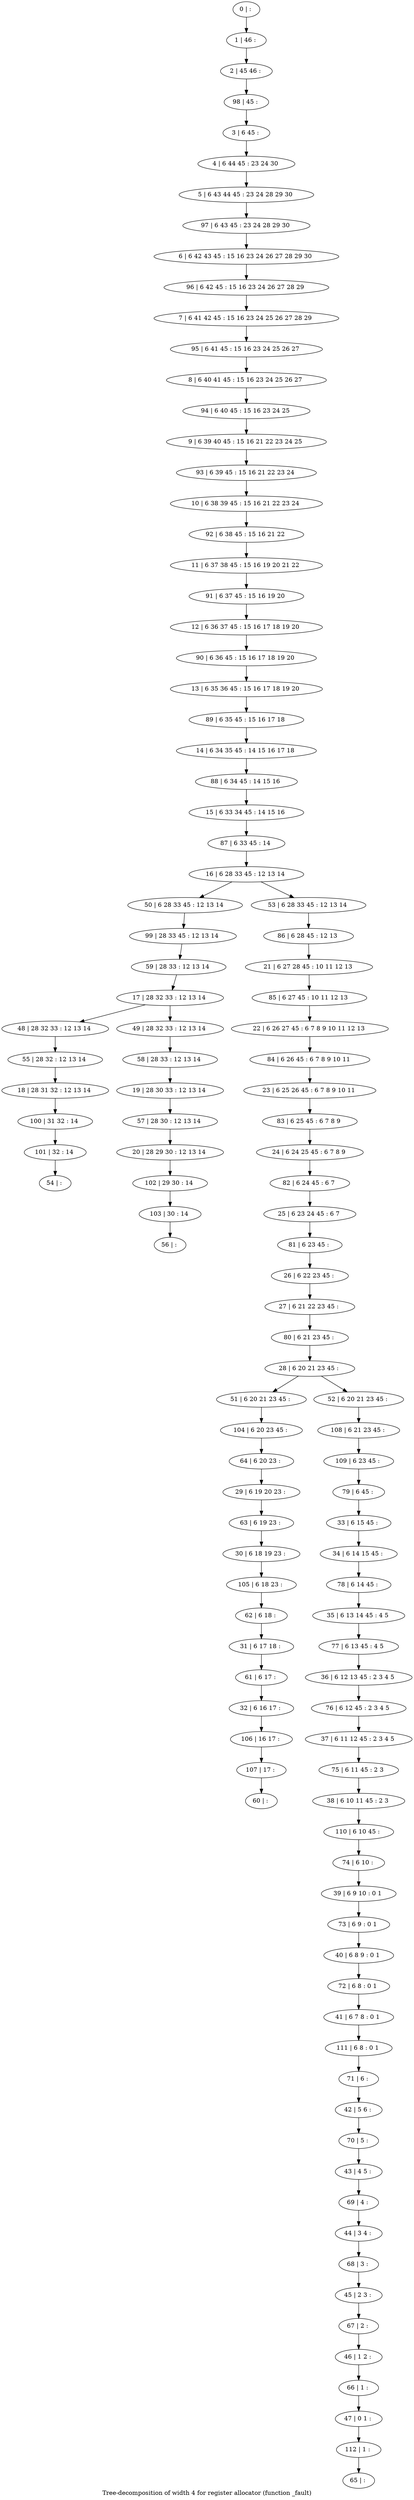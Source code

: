 digraph G {
graph [label="Tree-decomposition of width 4 for register allocator (function _fault)"]
0[label="0 | : "];
1[label="1 | 46 : "];
2[label="2 | 45 46 : "];
3[label="3 | 6 45 : "];
4[label="4 | 6 44 45 : 23 24 30 "];
5[label="5 | 6 43 44 45 : 23 24 28 29 30 "];
6[label="6 | 6 42 43 45 : 15 16 23 24 26 27 28 29 30 "];
7[label="7 | 6 41 42 45 : 15 16 23 24 25 26 27 28 29 "];
8[label="8 | 6 40 41 45 : 15 16 23 24 25 26 27 "];
9[label="9 | 6 39 40 45 : 15 16 21 22 23 24 25 "];
10[label="10 | 6 38 39 45 : 15 16 21 22 23 24 "];
11[label="11 | 6 37 38 45 : 15 16 19 20 21 22 "];
12[label="12 | 6 36 37 45 : 15 16 17 18 19 20 "];
13[label="13 | 6 35 36 45 : 15 16 17 18 19 20 "];
14[label="14 | 6 34 35 45 : 14 15 16 17 18 "];
15[label="15 | 6 33 34 45 : 14 15 16 "];
16[label="16 | 6 28 33 45 : 12 13 14 "];
17[label="17 | 28 32 33 : 12 13 14 "];
18[label="18 | 28 31 32 : 12 13 14 "];
19[label="19 | 28 30 33 : 12 13 14 "];
20[label="20 | 28 29 30 : 12 13 14 "];
21[label="21 | 6 27 28 45 : 10 11 12 13 "];
22[label="22 | 6 26 27 45 : 6 7 8 9 10 11 12 13 "];
23[label="23 | 6 25 26 45 : 6 7 8 9 10 11 "];
24[label="24 | 6 24 25 45 : 6 7 8 9 "];
25[label="25 | 6 23 24 45 : 6 7 "];
26[label="26 | 6 22 23 45 : "];
27[label="27 | 6 21 22 23 45 : "];
28[label="28 | 6 20 21 23 45 : "];
29[label="29 | 6 19 20 23 : "];
30[label="30 | 6 18 19 23 : "];
31[label="31 | 6 17 18 : "];
32[label="32 | 6 16 17 : "];
33[label="33 | 6 15 45 : "];
34[label="34 | 6 14 15 45 : "];
35[label="35 | 6 13 14 45 : 4 5 "];
36[label="36 | 6 12 13 45 : 2 3 4 5 "];
37[label="37 | 6 11 12 45 : 2 3 4 5 "];
38[label="38 | 6 10 11 45 : 2 3 "];
39[label="39 | 6 9 10 : 0 1 "];
40[label="40 | 6 8 9 : 0 1 "];
41[label="41 | 6 7 8 : 0 1 "];
42[label="42 | 5 6 : "];
43[label="43 | 4 5 : "];
44[label="44 | 3 4 : "];
45[label="45 | 2 3 : "];
46[label="46 | 1 2 : "];
47[label="47 | 0 1 : "];
48[label="48 | 28 32 33 : 12 13 14 "];
49[label="49 | 28 32 33 : 12 13 14 "];
50[label="50 | 6 28 33 45 : 12 13 14 "];
51[label="51 | 6 20 21 23 45 : "];
52[label="52 | 6 20 21 23 45 : "];
53[label="53 | 6 28 33 45 : 12 13 14 "];
54[label="54 | : "];
55[label="55 | 28 32 : 12 13 14 "];
56[label="56 | : "];
57[label="57 | 28 30 : 12 13 14 "];
58[label="58 | 28 33 : 12 13 14 "];
59[label="59 | 28 33 : 12 13 14 "];
60[label="60 | : "];
61[label="61 | 6 17 : "];
62[label="62 | 6 18 : "];
63[label="63 | 6 19 23 : "];
64[label="64 | 6 20 23 : "];
65[label="65 | : "];
66[label="66 | 1 : "];
67[label="67 | 2 : "];
68[label="68 | 3 : "];
69[label="69 | 4 : "];
70[label="70 | 5 : "];
71[label="71 | 6 : "];
72[label="72 | 6 8 : 0 1 "];
73[label="73 | 6 9 : 0 1 "];
74[label="74 | 6 10 : "];
75[label="75 | 6 11 45 : 2 3 "];
76[label="76 | 6 12 45 : 2 3 4 5 "];
77[label="77 | 6 13 45 : 4 5 "];
78[label="78 | 6 14 45 : "];
79[label="79 | 6 45 : "];
80[label="80 | 6 21 23 45 : "];
81[label="81 | 6 23 45 : "];
82[label="82 | 6 24 45 : 6 7 "];
83[label="83 | 6 25 45 : 6 7 8 9 "];
84[label="84 | 6 26 45 : 6 7 8 9 10 11 "];
85[label="85 | 6 27 45 : 10 11 12 13 "];
86[label="86 | 6 28 45 : 12 13 "];
87[label="87 | 6 33 45 : 14 "];
88[label="88 | 6 34 45 : 14 15 16 "];
89[label="89 | 6 35 45 : 15 16 17 18 "];
90[label="90 | 6 36 45 : 15 16 17 18 19 20 "];
91[label="91 | 6 37 45 : 15 16 19 20 "];
92[label="92 | 6 38 45 : 15 16 21 22 "];
93[label="93 | 6 39 45 : 15 16 21 22 23 24 "];
94[label="94 | 6 40 45 : 15 16 23 24 25 "];
95[label="95 | 6 41 45 : 15 16 23 24 25 26 27 "];
96[label="96 | 6 42 45 : 15 16 23 24 26 27 28 29 "];
97[label="97 | 6 43 45 : 23 24 28 29 30 "];
98[label="98 | 45 : "];
99[label="99 | 28 33 45 : 12 13 14 "];
100[label="100 | 31 32 : 14 "];
101[label="101 | 32 : 14 "];
102[label="102 | 29 30 : 14 "];
103[label="103 | 30 : 14 "];
104[label="104 | 6 20 23 45 : "];
105[label="105 | 6 18 23 : "];
106[label="106 | 16 17 : "];
107[label="107 | 17 : "];
108[label="108 | 6 21 23 45 : "];
109[label="109 | 6 23 45 : "];
110[label="110 | 6 10 45 : "];
111[label="111 | 6 8 : 0 1 "];
112[label="112 | 1 : "];
0->1 ;
1->2 ;
3->4 ;
4->5 ;
26->27 ;
33->34 ;
17->48 ;
17->49 ;
16->50 ;
28->51 ;
28->52 ;
16->53 ;
55->18 ;
48->55 ;
57->20 ;
19->57 ;
58->19 ;
49->58 ;
59->17 ;
61->32 ;
31->61 ;
62->31 ;
63->30 ;
29->63 ;
64->29 ;
66->47 ;
46->66 ;
67->46 ;
45->67 ;
68->45 ;
44->68 ;
69->44 ;
43->69 ;
70->43 ;
42->70 ;
71->42 ;
72->41 ;
40->72 ;
73->40 ;
39->73 ;
74->39 ;
75->38 ;
37->75 ;
76->37 ;
36->76 ;
77->36 ;
35->77 ;
78->35 ;
34->78 ;
79->33 ;
80->28 ;
27->80 ;
81->26 ;
25->81 ;
82->25 ;
24->82 ;
83->24 ;
23->83 ;
84->23 ;
22->84 ;
85->22 ;
21->85 ;
86->21 ;
53->86 ;
87->16 ;
15->87 ;
88->15 ;
14->88 ;
89->14 ;
13->89 ;
90->13 ;
12->90 ;
91->12 ;
11->91 ;
92->11 ;
10->92 ;
93->10 ;
9->93 ;
94->9 ;
8->94 ;
95->8 ;
7->95 ;
96->7 ;
6->96 ;
97->6 ;
5->97 ;
98->3 ;
2->98 ;
99->59 ;
50->99 ;
18->100 ;
101->54 ;
100->101 ;
20->102 ;
103->56 ;
102->103 ;
104->64 ;
51->104 ;
105->62 ;
30->105 ;
32->106 ;
107->60 ;
106->107 ;
52->108 ;
109->79 ;
108->109 ;
110->74 ;
38->110 ;
111->71 ;
41->111 ;
112->65 ;
47->112 ;
}
